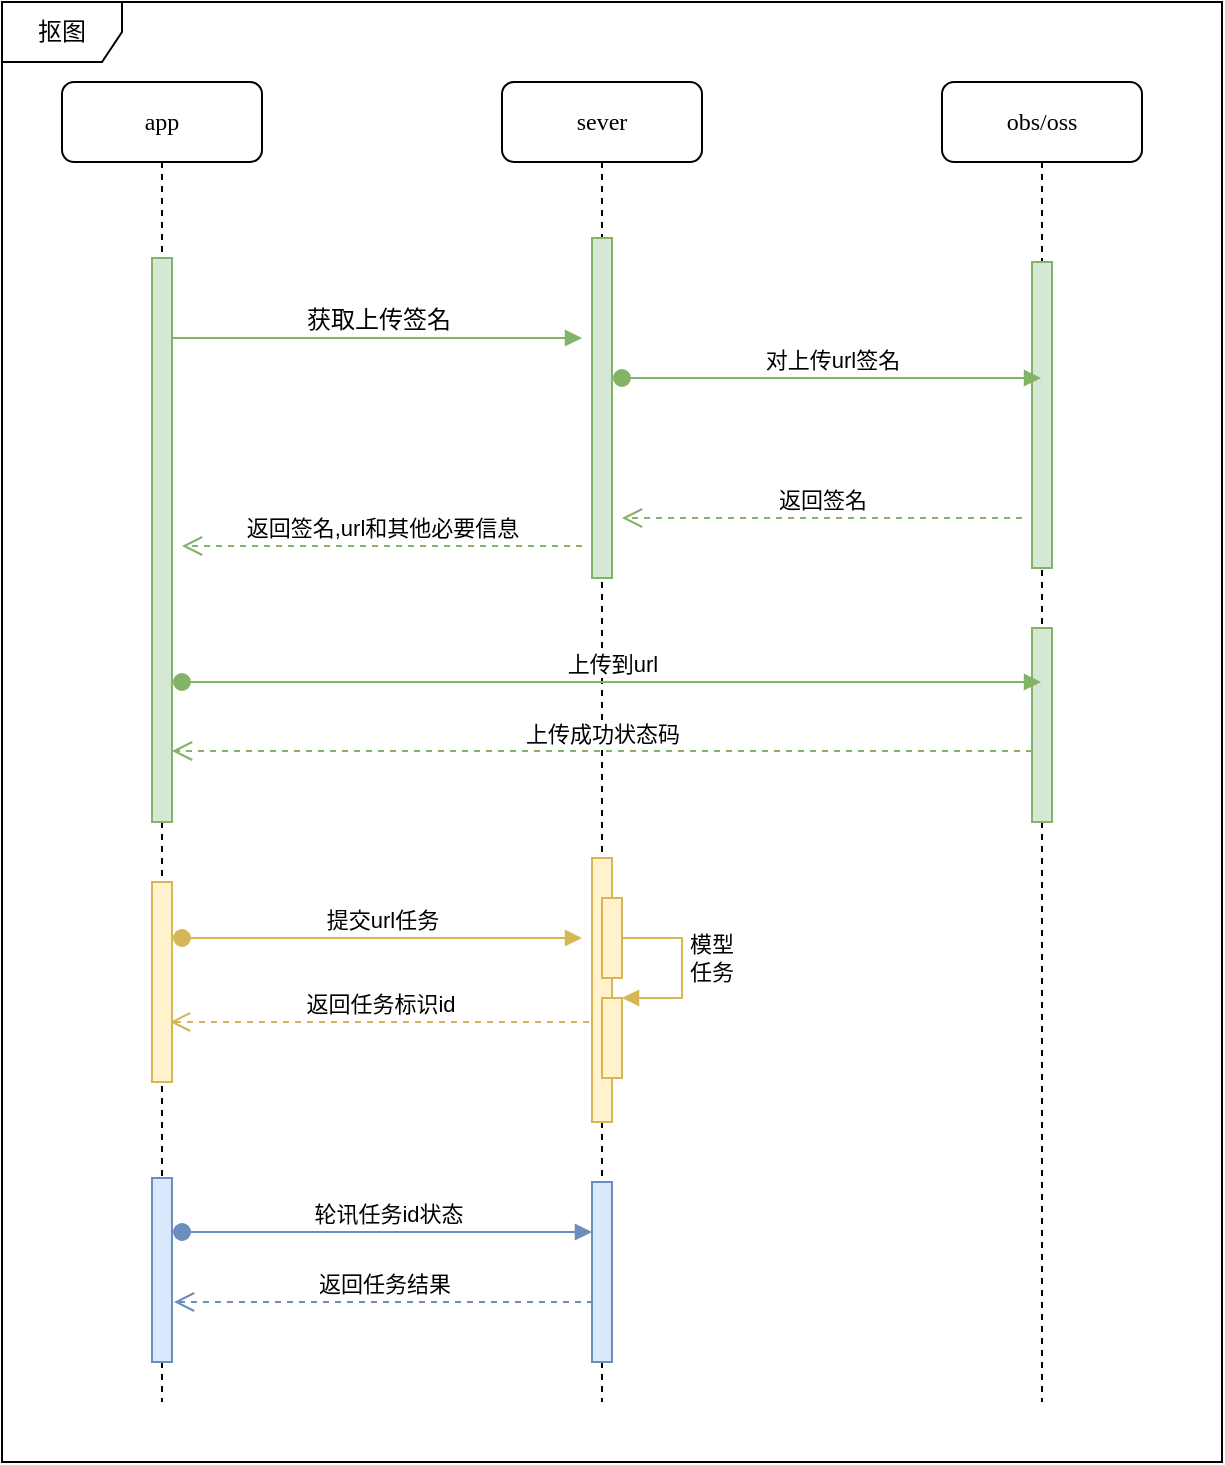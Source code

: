 <mxfile version="14.7.3" type="github">
  <diagram name="Page-1" id="13e1069c-82ec-6db2-03f1-153e76fe0fe0">
    <mxGraphModel dx="1422" dy="866" grid="1" gridSize="10" guides="1" tooltips="1" connect="1" arrows="1" fold="1" page="1" pageScale="1" pageWidth="1100" pageHeight="850" background="none" math="0" shadow="0">
      <root>
        <mxCell id="0" />
        <mxCell id="1" parent="0" />
        <mxCell id="t9RbnjW_wrMgY7pvLfbR-18" value="抠图" style="shape=umlFrame;whiteSpace=wrap;html=1;" vertex="1" parent="1">
          <mxGeometry x="220" y="20" width="610" height="730" as="geometry" />
        </mxCell>
        <mxCell id="7baba1c4bc27f4b0-2" value="sever&lt;br&gt;" style="shape=umlLifeline;perimeter=lifelinePerimeter;whiteSpace=wrap;html=1;container=1;collapsible=0;recursiveResize=0;outlineConnect=0;rounded=1;shadow=0;comic=0;labelBackgroundColor=none;strokeWidth=1;fontFamily=Verdana;fontSize=12;align=center;" parent="1" vertex="1">
          <mxGeometry x="470" y="60" width="100" height="660" as="geometry" />
        </mxCell>
        <mxCell id="KrJD1M74X-GiAtT-vPwU-2" value="" style="html=1;points=[];perimeter=orthogonalPerimeter;fillColor=#d5e8d4;strokeColor=#82b366;" parent="7baba1c4bc27f4b0-2" vertex="1">
          <mxGeometry x="45" y="78" width="10" height="170" as="geometry" />
        </mxCell>
        <mxCell id="KrJD1M74X-GiAtT-vPwU-12" value="" style="html=1;points=[];perimeter=orthogonalPerimeter;fillColor=#fff2cc;strokeColor=#d6b656;" parent="7baba1c4bc27f4b0-2" vertex="1">
          <mxGeometry x="45" y="388" width="10" height="132" as="geometry" />
        </mxCell>
        <mxCell id="KrJD1M74X-GiAtT-vPwU-19" value="" style="html=1;points=[];perimeter=orthogonalPerimeter;fillColor=#dae8fc;strokeColor=#6c8ebf;" parent="7baba1c4bc27f4b0-2" vertex="1">
          <mxGeometry x="45" y="550" width="10" height="90" as="geometry" />
        </mxCell>
        <mxCell id="t9RbnjW_wrMgY7pvLfbR-1" value="" style="html=1;points=[];perimeter=orthogonalPerimeter;fillColor=#fff2cc;strokeColor=#d6b656;" vertex="1" parent="7baba1c4bc27f4b0-2">
          <mxGeometry x="50" y="458" width="10" height="40" as="geometry" />
        </mxCell>
        <mxCell id="t9RbnjW_wrMgY7pvLfbR-2" value="模型&lt;br&gt;任务" style="edgeStyle=orthogonalEdgeStyle;html=1;align=left;spacingLeft=2;endArrow=block;rounded=0;entryX=1;entryY=0;fillColor=#fff2cc;strokeColor=#d6b656;" edge="1" target="t9RbnjW_wrMgY7pvLfbR-1" parent="7baba1c4bc27f4b0-2">
          <mxGeometry relative="1" as="geometry">
            <mxPoint x="60" y="438" as="sourcePoint" />
            <Array as="points">
              <mxPoint x="60" y="428" />
              <mxPoint x="90" y="428" />
              <mxPoint x="90" y="458" />
            </Array>
          </mxGeometry>
        </mxCell>
        <mxCell id="t9RbnjW_wrMgY7pvLfbR-3" value="" style="html=1;points=[];perimeter=orthogonalPerimeter;fillColor=#fff2cc;strokeColor=#d6b656;" vertex="1" parent="7baba1c4bc27f4b0-2">
          <mxGeometry x="50" y="408" width="10" height="40" as="geometry" />
        </mxCell>
        <mxCell id="7baba1c4bc27f4b0-4" value="obs/oss&lt;br&gt;" style="shape=umlLifeline;perimeter=lifelinePerimeter;whiteSpace=wrap;html=1;container=1;collapsible=0;recursiveResize=0;outlineConnect=0;rounded=1;shadow=0;comic=0;labelBackgroundColor=none;strokeWidth=1;fontFamily=Verdana;fontSize=12;align=center;" parent="1" vertex="1">
          <mxGeometry x="690" y="60" width="100" height="660" as="geometry" />
        </mxCell>
        <mxCell id="7baba1c4bc27f4b0-22" value="" style="html=1;points=[];perimeter=orthogonalPerimeter;rounded=0;shadow=0;comic=0;labelBackgroundColor=none;strokeWidth=1;fontFamily=Verdana;fontSize=12;align=center;fillColor=#d5e8d4;strokeColor=#82b366;" parent="7baba1c4bc27f4b0-4" vertex="1">
          <mxGeometry x="45" y="90" width="10" height="153" as="geometry" />
        </mxCell>
        <mxCell id="KrJD1M74X-GiAtT-vPwU-10" value="" style="html=1;points=[];perimeter=orthogonalPerimeter;fillColor=#d5e8d4;strokeColor=#82b366;" parent="7baba1c4bc27f4b0-4" vertex="1">
          <mxGeometry x="45" y="273" width="10" height="97" as="geometry" />
        </mxCell>
        <mxCell id="7baba1c4bc27f4b0-8" value="app" style="shape=umlLifeline;perimeter=lifelinePerimeter;whiteSpace=wrap;html=1;container=1;collapsible=0;recursiveResize=0;outlineConnect=0;rounded=1;shadow=0;comic=0;labelBackgroundColor=none;strokeWidth=1;fontFamily=Verdana;fontSize=12;align=center;" parent="1" vertex="1">
          <mxGeometry x="250" y="60" width="100" height="660" as="geometry" />
        </mxCell>
        <mxCell id="7baba1c4bc27f4b0-9" value="" style="html=1;points=[];perimeter=orthogonalPerimeter;rounded=0;shadow=0;comic=0;labelBackgroundColor=none;strokeWidth=1;fontFamily=Verdana;fontSize=12;align=center;fillColor=#d5e8d4;strokeColor=#82b366;" parent="7baba1c4bc27f4b0-8" vertex="1">
          <mxGeometry x="45" y="88" width="10" height="282" as="geometry" />
        </mxCell>
        <mxCell id="KrJD1M74X-GiAtT-vPwU-16" value="" style="html=1;points=[];perimeter=orthogonalPerimeter;fillColor=#dae8fc;strokeColor=#6c8ebf;" parent="7baba1c4bc27f4b0-8" vertex="1">
          <mxGeometry x="45" y="548" width="10" height="92" as="geometry" />
        </mxCell>
        <mxCell id="7baba1c4bc27f4b0-23" value="获取上传签名&lt;br&gt;" style="html=1;verticalAlign=bottom;endArrow=block;labelBackgroundColor=none;fontFamily=Verdana;fontSize=12;fillColor=#d5e8d4;strokeColor=#82b366;" parent="1" source="7baba1c4bc27f4b0-9" edge="1">
          <mxGeometry relative="1" as="geometry">
            <mxPoint x="660" y="308" as="sourcePoint" />
            <mxPoint x="510" y="188" as="targetPoint" />
            <Array as="points">
              <mxPoint x="430" y="188" />
            </Array>
          </mxGeometry>
        </mxCell>
        <mxCell id="KrJD1M74X-GiAtT-vPwU-3" value="对上传url签名&lt;br&gt;" style="html=1;verticalAlign=bottom;startArrow=oval;startFill=1;endArrow=block;startSize=8;fillColor=#d5e8d4;strokeColor=#82b366;" parent="1" edge="1">
          <mxGeometry width="60" relative="1" as="geometry">
            <mxPoint x="530" y="208" as="sourcePoint" />
            <mxPoint x="739.5" y="208" as="targetPoint" />
          </mxGeometry>
        </mxCell>
        <mxCell id="KrJD1M74X-GiAtT-vPwU-5" value="返回签名&lt;br&gt;" style="html=1;verticalAlign=bottom;endArrow=open;dashed=1;endSize=8;fillColor=#d5e8d4;strokeColor=#82b366;" parent="1" edge="1">
          <mxGeometry relative="1" as="geometry">
            <mxPoint x="730" y="278" as="sourcePoint" />
            <mxPoint x="530" y="278" as="targetPoint" />
          </mxGeometry>
        </mxCell>
        <mxCell id="KrJD1M74X-GiAtT-vPwU-6" value="返回签名,url和其他必要信息" style="html=1;verticalAlign=bottom;endArrow=open;dashed=1;endSize=8;fillColor=#d5e8d4;strokeColor=#82b366;" parent="1" edge="1">
          <mxGeometry relative="1" as="geometry">
            <mxPoint x="510" y="292" as="sourcePoint" />
            <mxPoint x="310" y="292" as="targetPoint" />
          </mxGeometry>
        </mxCell>
        <mxCell id="KrJD1M74X-GiAtT-vPwU-9" value="上传到url" style="html=1;verticalAlign=bottom;startArrow=oval;startFill=1;endArrow=block;startSize=8;fillColor=#d5e8d4;strokeColor=#82b366;" parent="1" edge="1">
          <mxGeometry width="60" relative="1" as="geometry">
            <mxPoint x="310" y="360" as="sourcePoint" />
            <mxPoint x="739.5" y="360" as="targetPoint" />
          </mxGeometry>
        </mxCell>
        <mxCell id="KrJD1M74X-GiAtT-vPwU-11" value="上传成功状态码" style="html=1;verticalAlign=bottom;endArrow=open;dashed=1;endSize=8;fillColor=#d5e8d4;strokeColor=#82b366;" parent="1" edge="1">
          <mxGeometry relative="1" as="geometry">
            <mxPoint x="735" y="394.5" as="sourcePoint" />
            <mxPoint x="305" y="394.5" as="targetPoint" />
            <Array as="points">
              <mxPoint x="685" y="394.5" />
            </Array>
          </mxGeometry>
        </mxCell>
        <mxCell id="KrJD1M74X-GiAtT-vPwU-14" value="提交url任务" style="html=1;verticalAlign=bottom;startArrow=oval;startFill=1;endArrow=block;startSize=8;fillColor=#fff2cc;strokeColor=#d6b656;" parent="1" edge="1">
          <mxGeometry width="60" relative="1" as="geometry">
            <mxPoint x="310" y="488" as="sourcePoint" />
            <mxPoint x="510" y="488" as="targetPoint" />
          </mxGeometry>
        </mxCell>
        <mxCell id="KrJD1M74X-GiAtT-vPwU-15" value="返回任务标识id" style="html=1;verticalAlign=bottom;endArrow=open;dashed=1;endSize=8;fillColor=#fff2cc;strokeColor=#d6b656;" parent="1" edge="1">
          <mxGeometry relative="1" as="geometry">
            <mxPoint x="513.5" y="530" as="sourcePoint" />
            <mxPoint x="304" y="530" as="targetPoint" />
          </mxGeometry>
        </mxCell>
        <mxCell id="KrJD1M74X-GiAtT-vPwU-18" value="轮讯任务id状态" style="html=1;verticalAlign=bottom;startArrow=oval;startFill=1;endArrow=block;startSize=8;fillColor=#dae8fc;strokeColor=#6c8ebf;" parent="1" edge="1">
          <mxGeometry width="60" relative="1" as="geometry">
            <mxPoint x="310" y="635" as="sourcePoint" />
            <mxPoint x="515" y="635" as="targetPoint" />
            <Array as="points">
              <mxPoint x="470" y="635" />
            </Array>
          </mxGeometry>
        </mxCell>
        <mxCell id="KrJD1M74X-GiAtT-vPwU-20" value="返回任务结果" style="html=1;verticalAlign=bottom;endArrow=open;dashed=1;endSize=8;fillColor=#dae8fc;strokeColor=#6c8ebf;" parent="1" edge="1">
          <mxGeometry relative="1" as="geometry">
            <mxPoint x="515.5" y="670" as="sourcePoint" />
            <mxPoint x="306" y="670" as="targetPoint" />
            <Array as="points">
              <mxPoint x="326" y="670" />
            </Array>
          </mxGeometry>
        </mxCell>
        <mxCell id="t9RbnjW_wrMgY7pvLfbR-4" value="" style="html=1;points=[];perimeter=orthogonalPerimeter;fillColor=#fff2cc;strokeColor=#d6b656;" vertex="1" parent="1">
          <mxGeometry x="295" y="460" width="10" height="100" as="geometry" />
        </mxCell>
      </root>
    </mxGraphModel>
  </diagram>
</mxfile>
